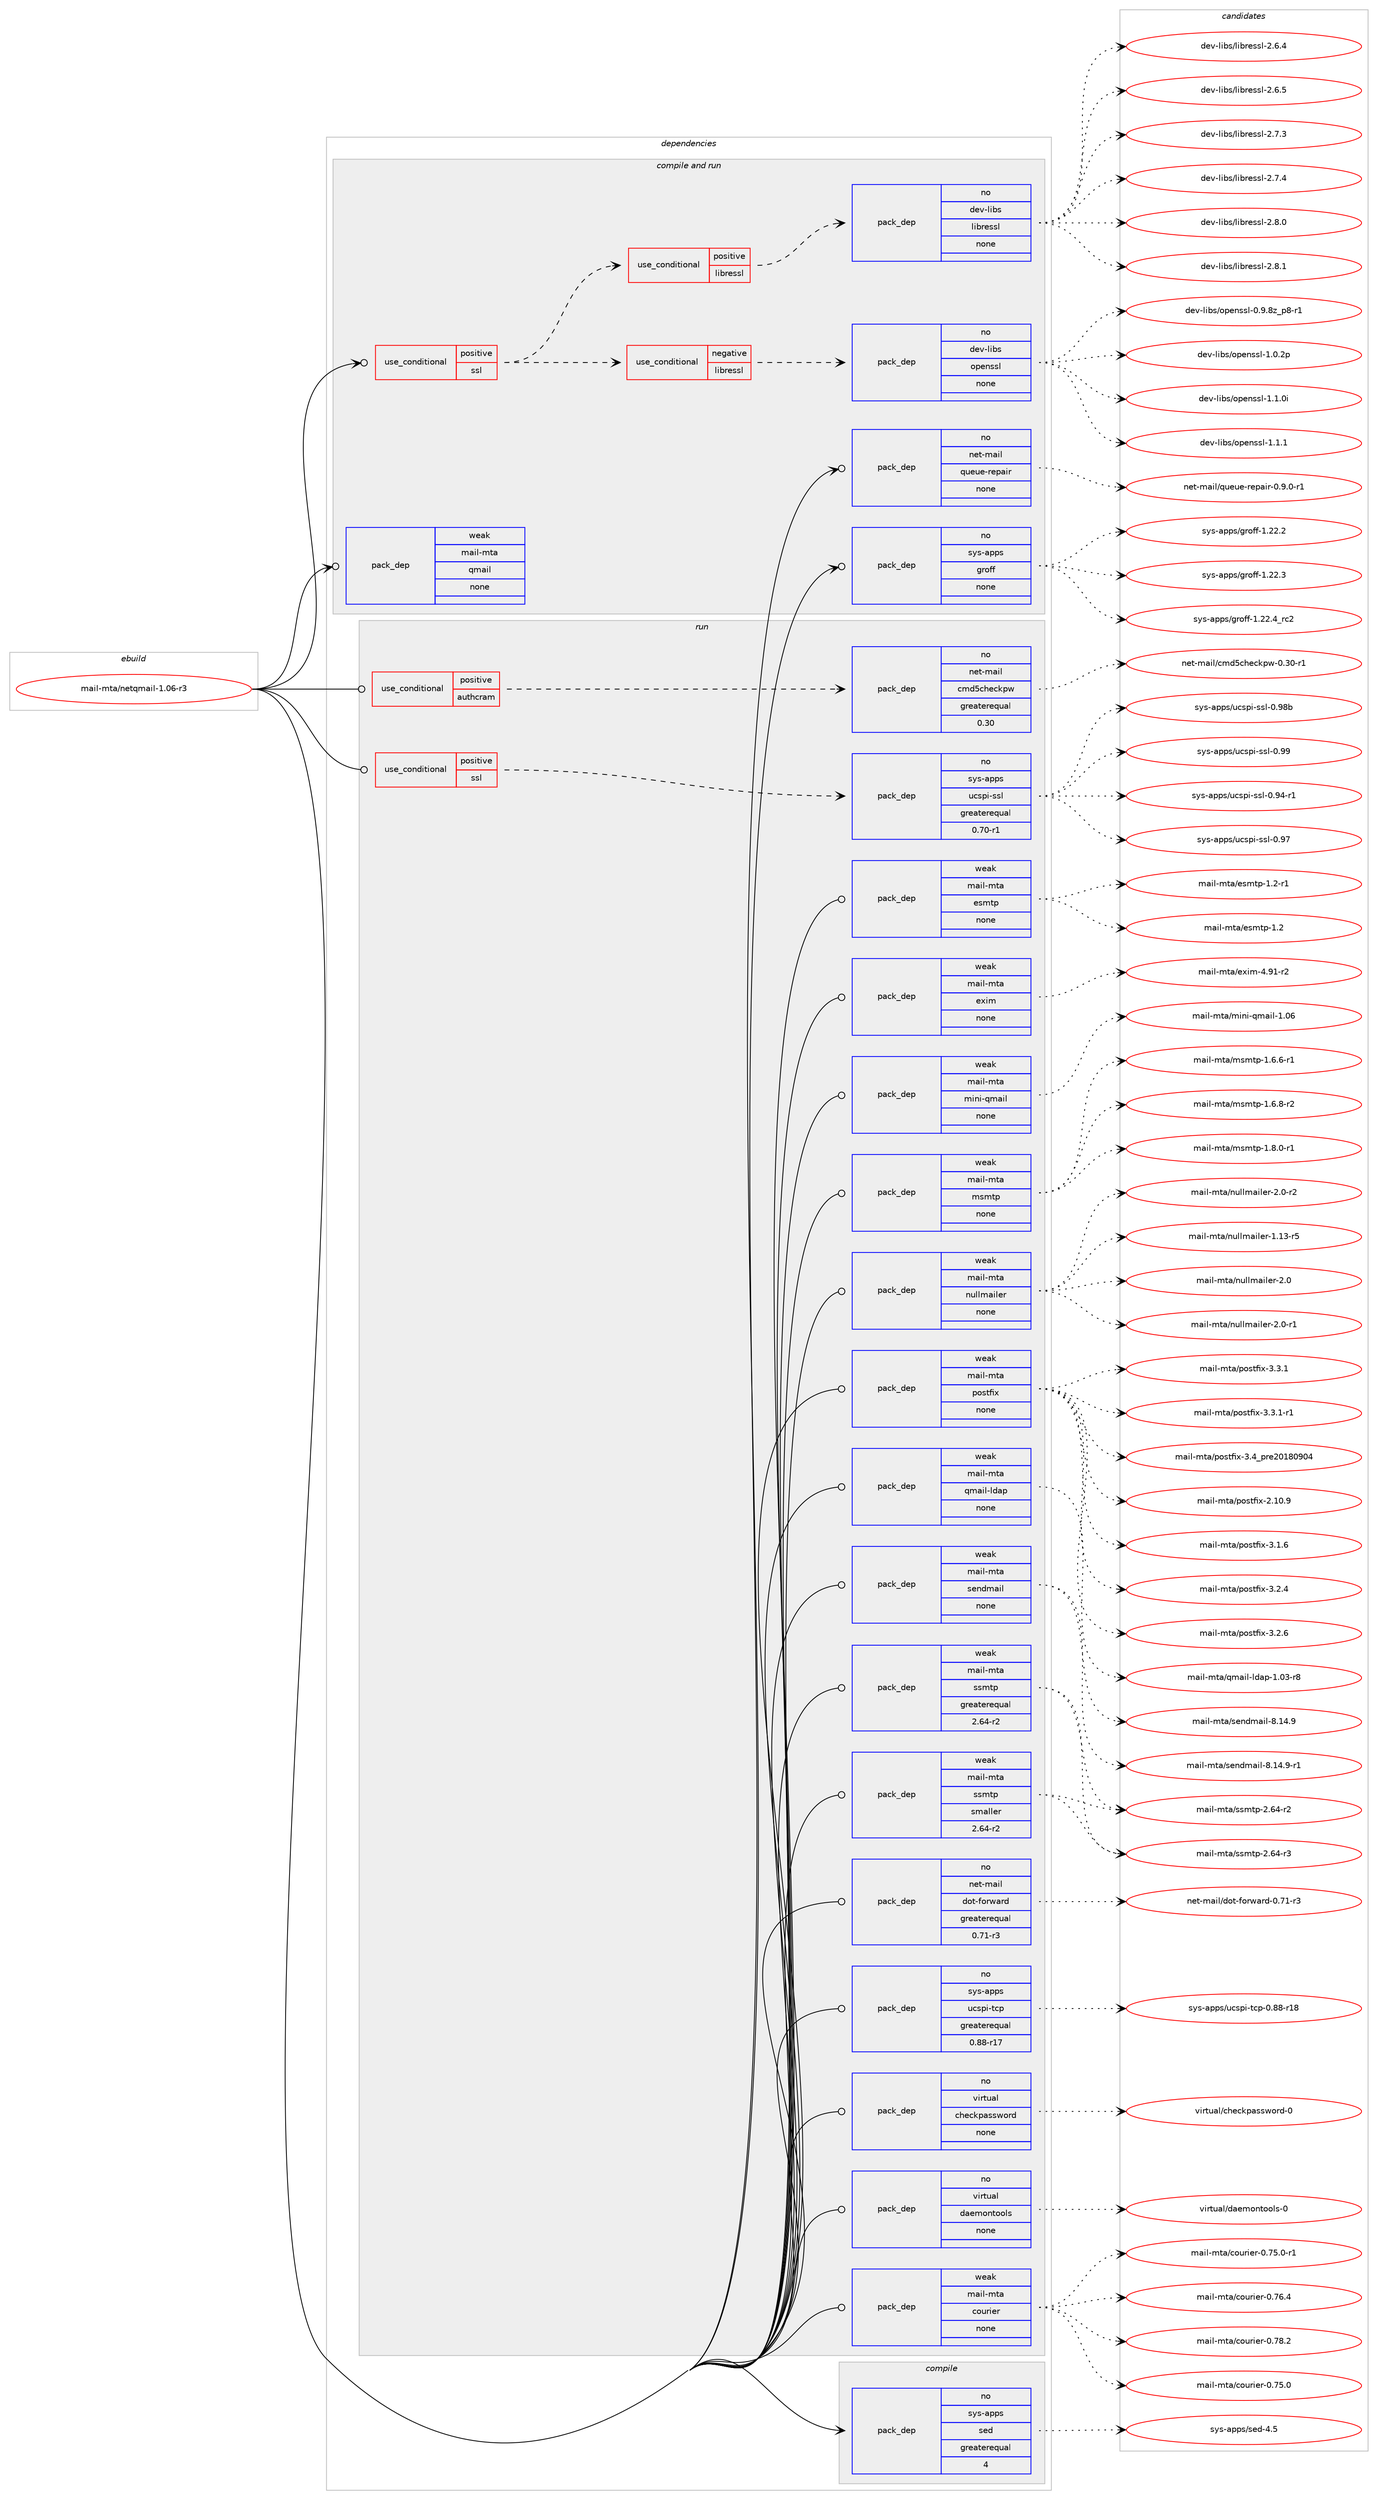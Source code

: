 digraph prolog {

# *************
# Graph options
# *************

newrank=true;
concentrate=true;
compound=true;
graph [rankdir=LR,fontname=Helvetica,fontsize=10,ranksep=1.5];#, ranksep=2.5, nodesep=0.2];
edge  [arrowhead=vee];
node  [fontname=Helvetica,fontsize=10];

# **********
# The ebuild
# **********

subgraph cluster_leftcol {
color=gray;
rank=same;
label=<<i>ebuild</i>>;
id [label="mail-mta/netqmail-1.06-r3", color=red, width=4, href="../mail-mta/netqmail-1.06-r3.svg"];
}

# ****************
# The dependencies
# ****************

subgraph cluster_midcol {
color=gray;
label=<<i>dependencies</i>>;
subgraph cluster_compile {
fillcolor="#eeeeee";
style=filled;
label=<<i>compile</i>>;
subgraph pack5581 {
dependency7203 [label=<<TABLE BORDER="0" CELLBORDER="1" CELLSPACING="0" CELLPADDING="4" WIDTH="220"><TR><TD ROWSPAN="6" CELLPADDING="30">pack_dep</TD></TR><TR><TD WIDTH="110">no</TD></TR><TR><TD>sys-apps</TD></TR><TR><TD>sed</TD></TR><TR><TD>greaterequal</TD></TR><TR><TD>4</TD></TR></TABLE>>, shape=none, color=blue];
}
id:e -> dependency7203:w [weight=20,style="solid",arrowhead="vee"];
}
subgraph cluster_compileandrun {
fillcolor="#eeeeee";
style=filled;
label=<<i>compile and run</i>>;
subgraph cond1476 {
dependency7204 [label=<<TABLE BORDER="0" CELLBORDER="1" CELLSPACING="0" CELLPADDING="4"><TR><TD ROWSPAN="3" CELLPADDING="10">use_conditional</TD></TR><TR><TD>positive</TD></TR><TR><TD>ssl</TD></TR></TABLE>>, shape=none, color=red];
subgraph cond1477 {
dependency7205 [label=<<TABLE BORDER="0" CELLBORDER="1" CELLSPACING="0" CELLPADDING="4"><TR><TD ROWSPAN="3" CELLPADDING="10">use_conditional</TD></TR><TR><TD>negative</TD></TR><TR><TD>libressl</TD></TR></TABLE>>, shape=none, color=red];
subgraph pack5582 {
dependency7206 [label=<<TABLE BORDER="0" CELLBORDER="1" CELLSPACING="0" CELLPADDING="4" WIDTH="220"><TR><TD ROWSPAN="6" CELLPADDING="30">pack_dep</TD></TR><TR><TD WIDTH="110">no</TD></TR><TR><TD>dev-libs</TD></TR><TR><TD>openssl</TD></TR><TR><TD>none</TD></TR><TR><TD></TD></TR></TABLE>>, shape=none, color=blue];
}
dependency7205:e -> dependency7206:w [weight=20,style="dashed",arrowhead="vee"];
}
dependency7204:e -> dependency7205:w [weight=20,style="dashed",arrowhead="vee"];
subgraph cond1478 {
dependency7207 [label=<<TABLE BORDER="0" CELLBORDER="1" CELLSPACING="0" CELLPADDING="4"><TR><TD ROWSPAN="3" CELLPADDING="10">use_conditional</TD></TR><TR><TD>positive</TD></TR><TR><TD>libressl</TD></TR></TABLE>>, shape=none, color=red];
subgraph pack5583 {
dependency7208 [label=<<TABLE BORDER="0" CELLBORDER="1" CELLSPACING="0" CELLPADDING="4" WIDTH="220"><TR><TD ROWSPAN="6" CELLPADDING="30">pack_dep</TD></TR><TR><TD WIDTH="110">no</TD></TR><TR><TD>dev-libs</TD></TR><TR><TD>libressl</TD></TR><TR><TD>none</TD></TR><TR><TD></TD></TR></TABLE>>, shape=none, color=blue];
}
dependency7207:e -> dependency7208:w [weight=20,style="dashed",arrowhead="vee"];
}
dependency7204:e -> dependency7207:w [weight=20,style="dashed",arrowhead="vee"];
}
id:e -> dependency7204:w [weight=20,style="solid",arrowhead="odotvee"];
subgraph pack5584 {
dependency7209 [label=<<TABLE BORDER="0" CELLBORDER="1" CELLSPACING="0" CELLPADDING="4" WIDTH="220"><TR><TD ROWSPAN="6" CELLPADDING="30">pack_dep</TD></TR><TR><TD WIDTH="110">no</TD></TR><TR><TD>net-mail</TD></TR><TR><TD>queue-repair</TD></TR><TR><TD>none</TD></TR><TR><TD></TD></TR></TABLE>>, shape=none, color=blue];
}
id:e -> dependency7209:w [weight=20,style="solid",arrowhead="odotvee"];
subgraph pack5585 {
dependency7210 [label=<<TABLE BORDER="0" CELLBORDER="1" CELLSPACING="0" CELLPADDING="4" WIDTH="220"><TR><TD ROWSPAN="6" CELLPADDING="30">pack_dep</TD></TR><TR><TD WIDTH="110">no</TD></TR><TR><TD>sys-apps</TD></TR><TR><TD>groff</TD></TR><TR><TD>none</TD></TR><TR><TD></TD></TR></TABLE>>, shape=none, color=blue];
}
id:e -> dependency7210:w [weight=20,style="solid",arrowhead="odotvee"];
subgraph pack5586 {
dependency7211 [label=<<TABLE BORDER="0" CELLBORDER="1" CELLSPACING="0" CELLPADDING="4" WIDTH="220"><TR><TD ROWSPAN="6" CELLPADDING="30">pack_dep</TD></TR><TR><TD WIDTH="110">weak</TD></TR><TR><TD>mail-mta</TD></TR><TR><TD>qmail</TD></TR><TR><TD>none</TD></TR><TR><TD></TD></TR></TABLE>>, shape=none, color=blue];
}
id:e -> dependency7211:w [weight=20,style="solid",arrowhead="odotvee"];
}
subgraph cluster_run {
fillcolor="#eeeeee";
style=filled;
label=<<i>run</i>>;
subgraph cond1479 {
dependency7212 [label=<<TABLE BORDER="0" CELLBORDER="1" CELLSPACING="0" CELLPADDING="4"><TR><TD ROWSPAN="3" CELLPADDING="10">use_conditional</TD></TR><TR><TD>positive</TD></TR><TR><TD>authcram</TD></TR></TABLE>>, shape=none, color=red];
subgraph pack5587 {
dependency7213 [label=<<TABLE BORDER="0" CELLBORDER="1" CELLSPACING="0" CELLPADDING="4" WIDTH="220"><TR><TD ROWSPAN="6" CELLPADDING="30">pack_dep</TD></TR><TR><TD WIDTH="110">no</TD></TR><TR><TD>net-mail</TD></TR><TR><TD>cmd5checkpw</TD></TR><TR><TD>greaterequal</TD></TR><TR><TD>0.30</TD></TR></TABLE>>, shape=none, color=blue];
}
dependency7212:e -> dependency7213:w [weight=20,style="dashed",arrowhead="vee"];
}
id:e -> dependency7212:w [weight=20,style="solid",arrowhead="odot"];
subgraph cond1480 {
dependency7214 [label=<<TABLE BORDER="0" CELLBORDER="1" CELLSPACING="0" CELLPADDING="4"><TR><TD ROWSPAN="3" CELLPADDING="10">use_conditional</TD></TR><TR><TD>positive</TD></TR><TR><TD>ssl</TD></TR></TABLE>>, shape=none, color=red];
subgraph pack5588 {
dependency7215 [label=<<TABLE BORDER="0" CELLBORDER="1" CELLSPACING="0" CELLPADDING="4" WIDTH="220"><TR><TD ROWSPAN="6" CELLPADDING="30">pack_dep</TD></TR><TR><TD WIDTH="110">no</TD></TR><TR><TD>sys-apps</TD></TR><TR><TD>ucspi-ssl</TD></TR><TR><TD>greaterequal</TD></TR><TR><TD>0.70-r1</TD></TR></TABLE>>, shape=none, color=blue];
}
dependency7214:e -> dependency7215:w [weight=20,style="dashed",arrowhead="vee"];
}
id:e -> dependency7214:w [weight=20,style="solid",arrowhead="odot"];
subgraph pack5589 {
dependency7216 [label=<<TABLE BORDER="0" CELLBORDER="1" CELLSPACING="0" CELLPADDING="4" WIDTH="220"><TR><TD ROWSPAN="6" CELLPADDING="30">pack_dep</TD></TR><TR><TD WIDTH="110">no</TD></TR><TR><TD>net-mail</TD></TR><TR><TD>dot-forward</TD></TR><TR><TD>greaterequal</TD></TR><TR><TD>0.71-r3</TD></TR></TABLE>>, shape=none, color=blue];
}
id:e -> dependency7216:w [weight=20,style="solid",arrowhead="odot"];
subgraph pack5590 {
dependency7217 [label=<<TABLE BORDER="0" CELLBORDER="1" CELLSPACING="0" CELLPADDING="4" WIDTH="220"><TR><TD ROWSPAN="6" CELLPADDING="30">pack_dep</TD></TR><TR><TD WIDTH="110">no</TD></TR><TR><TD>sys-apps</TD></TR><TR><TD>ucspi-tcp</TD></TR><TR><TD>greaterequal</TD></TR><TR><TD>0.88-r17</TD></TR></TABLE>>, shape=none, color=blue];
}
id:e -> dependency7217:w [weight=20,style="solid",arrowhead="odot"];
subgraph pack5591 {
dependency7218 [label=<<TABLE BORDER="0" CELLBORDER="1" CELLSPACING="0" CELLPADDING="4" WIDTH="220"><TR><TD ROWSPAN="6" CELLPADDING="30">pack_dep</TD></TR><TR><TD WIDTH="110">no</TD></TR><TR><TD>virtual</TD></TR><TR><TD>checkpassword</TD></TR><TR><TD>none</TD></TR><TR><TD></TD></TR></TABLE>>, shape=none, color=blue];
}
id:e -> dependency7218:w [weight=20,style="solid",arrowhead="odot"];
subgraph pack5592 {
dependency7219 [label=<<TABLE BORDER="0" CELLBORDER="1" CELLSPACING="0" CELLPADDING="4" WIDTH="220"><TR><TD ROWSPAN="6" CELLPADDING="30">pack_dep</TD></TR><TR><TD WIDTH="110">no</TD></TR><TR><TD>virtual</TD></TR><TR><TD>daemontools</TD></TR><TR><TD>none</TD></TR><TR><TD></TD></TR></TABLE>>, shape=none, color=blue];
}
id:e -> dependency7219:w [weight=20,style="solid",arrowhead="odot"];
subgraph pack5593 {
dependency7220 [label=<<TABLE BORDER="0" CELLBORDER="1" CELLSPACING="0" CELLPADDING="4" WIDTH="220"><TR><TD ROWSPAN="6" CELLPADDING="30">pack_dep</TD></TR><TR><TD WIDTH="110">weak</TD></TR><TR><TD>mail-mta</TD></TR><TR><TD>courier</TD></TR><TR><TD>none</TD></TR><TR><TD></TD></TR></TABLE>>, shape=none, color=blue];
}
id:e -> dependency7220:w [weight=20,style="solid",arrowhead="odot"];
subgraph pack5594 {
dependency7221 [label=<<TABLE BORDER="0" CELLBORDER="1" CELLSPACING="0" CELLPADDING="4" WIDTH="220"><TR><TD ROWSPAN="6" CELLPADDING="30">pack_dep</TD></TR><TR><TD WIDTH="110">weak</TD></TR><TR><TD>mail-mta</TD></TR><TR><TD>esmtp</TD></TR><TR><TD>none</TD></TR><TR><TD></TD></TR></TABLE>>, shape=none, color=blue];
}
id:e -> dependency7221:w [weight=20,style="solid",arrowhead="odot"];
subgraph pack5595 {
dependency7222 [label=<<TABLE BORDER="0" CELLBORDER="1" CELLSPACING="0" CELLPADDING="4" WIDTH="220"><TR><TD ROWSPAN="6" CELLPADDING="30">pack_dep</TD></TR><TR><TD WIDTH="110">weak</TD></TR><TR><TD>mail-mta</TD></TR><TR><TD>exim</TD></TR><TR><TD>none</TD></TR><TR><TD></TD></TR></TABLE>>, shape=none, color=blue];
}
id:e -> dependency7222:w [weight=20,style="solid",arrowhead="odot"];
subgraph pack5596 {
dependency7223 [label=<<TABLE BORDER="0" CELLBORDER="1" CELLSPACING="0" CELLPADDING="4" WIDTH="220"><TR><TD ROWSPAN="6" CELLPADDING="30">pack_dep</TD></TR><TR><TD WIDTH="110">weak</TD></TR><TR><TD>mail-mta</TD></TR><TR><TD>mini-qmail</TD></TR><TR><TD>none</TD></TR><TR><TD></TD></TR></TABLE>>, shape=none, color=blue];
}
id:e -> dependency7223:w [weight=20,style="solid",arrowhead="odot"];
subgraph pack5597 {
dependency7224 [label=<<TABLE BORDER="0" CELLBORDER="1" CELLSPACING="0" CELLPADDING="4" WIDTH="220"><TR><TD ROWSPAN="6" CELLPADDING="30">pack_dep</TD></TR><TR><TD WIDTH="110">weak</TD></TR><TR><TD>mail-mta</TD></TR><TR><TD>msmtp</TD></TR><TR><TD>none</TD></TR><TR><TD></TD></TR></TABLE>>, shape=none, color=blue];
}
id:e -> dependency7224:w [weight=20,style="solid",arrowhead="odot"];
subgraph pack5598 {
dependency7225 [label=<<TABLE BORDER="0" CELLBORDER="1" CELLSPACING="0" CELLPADDING="4" WIDTH="220"><TR><TD ROWSPAN="6" CELLPADDING="30">pack_dep</TD></TR><TR><TD WIDTH="110">weak</TD></TR><TR><TD>mail-mta</TD></TR><TR><TD>nullmailer</TD></TR><TR><TD>none</TD></TR><TR><TD></TD></TR></TABLE>>, shape=none, color=blue];
}
id:e -> dependency7225:w [weight=20,style="solid",arrowhead="odot"];
subgraph pack5599 {
dependency7226 [label=<<TABLE BORDER="0" CELLBORDER="1" CELLSPACING="0" CELLPADDING="4" WIDTH="220"><TR><TD ROWSPAN="6" CELLPADDING="30">pack_dep</TD></TR><TR><TD WIDTH="110">weak</TD></TR><TR><TD>mail-mta</TD></TR><TR><TD>postfix</TD></TR><TR><TD>none</TD></TR><TR><TD></TD></TR></TABLE>>, shape=none, color=blue];
}
id:e -> dependency7226:w [weight=20,style="solid",arrowhead="odot"];
subgraph pack5600 {
dependency7227 [label=<<TABLE BORDER="0" CELLBORDER="1" CELLSPACING="0" CELLPADDING="4" WIDTH="220"><TR><TD ROWSPAN="6" CELLPADDING="30">pack_dep</TD></TR><TR><TD WIDTH="110">weak</TD></TR><TR><TD>mail-mta</TD></TR><TR><TD>qmail-ldap</TD></TR><TR><TD>none</TD></TR><TR><TD></TD></TR></TABLE>>, shape=none, color=blue];
}
id:e -> dependency7227:w [weight=20,style="solid",arrowhead="odot"];
subgraph pack5601 {
dependency7228 [label=<<TABLE BORDER="0" CELLBORDER="1" CELLSPACING="0" CELLPADDING="4" WIDTH="220"><TR><TD ROWSPAN="6" CELLPADDING="30">pack_dep</TD></TR><TR><TD WIDTH="110">weak</TD></TR><TR><TD>mail-mta</TD></TR><TR><TD>sendmail</TD></TR><TR><TD>none</TD></TR><TR><TD></TD></TR></TABLE>>, shape=none, color=blue];
}
id:e -> dependency7228:w [weight=20,style="solid",arrowhead="odot"];
subgraph pack5602 {
dependency7229 [label=<<TABLE BORDER="0" CELLBORDER="1" CELLSPACING="0" CELLPADDING="4" WIDTH="220"><TR><TD ROWSPAN="6" CELLPADDING="30">pack_dep</TD></TR><TR><TD WIDTH="110">weak</TD></TR><TR><TD>mail-mta</TD></TR><TR><TD>ssmtp</TD></TR><TR><TD>greaterequal</TD></TR><TR><TD>2.64-r2</TD></TR></TABLE>>, shape=none, color=blue];
}
id:e -> dependency7229:w [weight=20,style="solid",arrowhead="odot"];
subgraph pack5603 {
dependency7230 [label=<<TABLE BORDER="0" CELLBORDER="1" CELLSPACING="0" CELLPADDING="4" WIDTH="220"><TR><TD ROWSPAN="6" CELLPADDING="30">pack_dep</TD></TR><TR><TD WIDTH="110">weak</TD></TR><TR><TD>mail-mta</TD></TR><TR><TD>ssmtp</TD></TR><TR><TD>smaller</TD></TR><TR><TD>2.64-r2</TD></TR></TABLE>>, shape=none, color=blue];
}
id:e -> dependency7230:w [weight=20,style="solid",arrowhead="odot"];
}
}

# **************
# The candidates
# **************

subgraph cluster_choices {
rank=same;
color=gray;
label=<<i>candidates</i>>;

subgraph choice5581 {
color=black;
nodesep=1;
choice11512111545971121121154711510110045524653 [label="sys-apps/sed-4.5", color=red, width=4,href="../sys-apps/sed-4.5.svg"];
dependency7203:e -> choice11512111545971121121154711510110045524653:w [style=dotted,weight="100"];
}
subgraph choice5582 {
color=black;
nodesep=1;
choice10010111845108105981154711111210111011511510845484657465612295112564511449 [label="dev-libs/openssl-0.9.8z_p8-r1", color=red, width=4,href="../dev-libs/openssl-0.9.8z_p8-r1.svg"];
choice100101118451081059811547111112101110115115108454946484650112 [label="dev-libs/openssl-1.0.2p", color=red, width=4,href="../dev-libs/openssl-1.0.2p.svg"];
choice100101118451081059811547111112101110115115108454946494648105 [label="dev-libs/openssl-1.1.0i", color=red, width=4,href="../dev-libs/openssl-1.1.0i.svg"];
choice100101118451081059811547111112101110115115108454946494649 [label="dev-libs/openssl-1.1.1", color=red, width=4,href="../dev-libs/openssl-1.1.1.svg"];
dependency7206:e -> choice10010111845108105981154711111210111011511510845484657465612295112564511449:w [style=dotted,weight="100"];
dependency7206:e -> choice100101118451081059811547111112101110115115108454946484650112:w [style=dotted,weight="100"];
dependency7206:e -> choice100101118451081059811547111112101110115115108454946494648105:w [style=dotted,weight="100"];
dependency7206:e -> choice100101118451081059811547111112101110115115108454946494649:w [style=dotted,weight="100"];
}
subgraph choice5583 {
color=black;
nodesep=1;
choice10010111845108105981154710810598114101115115108455046544652 [label="dev-libs/libressl-2.6.4", color=red, width=4,href="../dev-libs/libressl-2.6.4.svg"];
choice10010111845108105981154710810598114101115115108455046544653 [label="dev-libs/libressl-2.6.5", color=red, width=4,href="../dev-libs/libressl-2.6.5.svg"];
choice10010111845108105981154710810598114101115115108455046554651 [label="dev-libs/libressl-2.7.3", color=red, width=4,href="../dev-libs/libressl-2.7.3.svg"];
choice10010111845108105981154710810598114101115115108455046554652 [label="dev-libs/libressl-2.7.4", color=red, width=4,href="../dev-libs/libressl-2.7.4.svg"];
choice10010111845108105981154710810598114101115115108455046564648 [label="dev-libs/libressl-2.8.0", color=red, width=4,href="../dev-libs/libressl-2.8.0.svg"];
choice10010111845108105981154710810598114101115115108455046564649 [label="dev-libs/libressl-2.8.1", color=red, width=4,href="../dev-libs/libressl-2.8.1.svg"];
dependency7208:e -> choice10010111845108105981154710810598114101115115108455046544652:w [style=dotted,weight="100"];
dependency7208:e -> choice10010111845108105981154710810598114101115115108455046544653:w [style=dotted,weight="100"];
dependency7208:e -> choice10010111845108105981154710810598114101115115108455046554651:w [style=dotted,weight="100"];
dependency7208:e -> choice10010111845108105981154710810598114101115115108455046554652:w [style=dotted,weight="100"];
dependency7208:e -> choice10010111845108105981154710810598114101115115108455046564648:w [style=dotted,weight="100"];
dependency7208:e -> choice10010111845108105981154710810598114101115115108455046564649:w [style=dotted,weight="100"];
}
subgraph choice5584 {
color=black;
nodesep=1;
choice11010111645109971051084711311710111710145114101112971051144548465746484511449 [label="net-mail/queue-repair-0.9.0-r1", color=red, width=4,href="../net-mail/queue-repair-0.9.0-r1.svg"];
dependency7209:e -> choice11010111645109971051084711311710111710145114101112971051144548465746484511449:w [style=dotted,weight="100"];
}
subgraph choice5585 {
color=black;
nodesep=1;
choice11512111545971121121154710311411110210245494650504650 [label="sys-apps/groff-1.22.2", color=red, width=4,href="../sys-apps/groff-1.22.2.svg"];
choice11512111545971121121154710311411110210245494650504651 [label="sys-apps/groff-1.22.3", color=red, width=4,href="../sys-apps/groff-1.22.3.svg"];
choice11512111545971121121154710311411110210245494650504652951149950 [label="sys-apps/groff-1.22.4_rc2", color=red, width=4,href="../sys-apps/groff-1.22.4_rc2.svg"];
dependency7210:e -> choice11512111545971121121154710311411110210245494650504650:w [style=dotted,weight="100"];
dependency7210:e -> choice11512111545971121121154710311411110210245494650504651:w [style=dotted,weight="100"];
dependency7210:e -> choice11512111545971121121154710311411110210245494650504652951149950:w [style=dotted,weight="100"];
}
subgraph choice5586 {
color=black;
nodesep=1;
}
subgraph choice5587 {
color=black;
nodesep=1;
choice1101011164510997105108479910910053991041019910711211945484651484511449 [label="net-mail/cmd5checkpw-0.30-r1", color=red, width=4,href="../net-mail/cmd5checkpw-0.30-r1.svg"];
dependency7213:e -> choice1101011164510997105108479910910053991041019910711211945484651484511449:w [style=dotted,weight="100"];
}
subgraph choice5588 {
color=black;
nodesep=1;
choice115121115459711211211547117991151121054511511510845484657524511449 [label="sys-apps/ucspi-ssl-0.94-r1", color=red, width=4,href="../sys-apps/ucspi-ssl-0.94-r1.svg"];
choice11512111545971121121154711799115112105451151151084548465755 [label="sys-apps/ucspi-ssl-0.97", color=red, width=4,href="../sys-apps/ucspi-ssl-0.97.svg"];
choice1151211154597112112115471179911511210545115115108454846575698 [label="sys-apps/ucspi-ssl-0.98b", color=red, width=4,href="../sys-apps/ucspi-ssl-0.98b.svg"];
choice11512111545971121121154711799115112105451151151084548465757 [label="sys-apps/ucspi-ssl-0.99", color=red, width=4,href="../sys-apps/ucspi-ssl-0.99.svg"];
dependency7215:e -> choice115121115459711211211547117991151121054511511510845484657524511449:w [style=dotted,weight="100"];
dependency7215:e -> choice11512111545971121121154711799115112105451151151084548465755:w [style=dotted,weight="100"];
dependency7215:e -> choice1151211154597112112115471179911511210545115115108454846575698:w [style=dotted,weight="100"];
dependency7215:e -> choice11512111545971121121154711799115112105451151151084548465757:w [style=dotted,weight="100"];
}
subgraph choice5589 {
color=black;
nodesep=1;
choice110101116451099710510847100111116451021111141199711410045484655494511451 [label="net-mail/dot-forward-0.71-r3", color=red, width=4,href="../net-mail/dot-forward-0.71-r3.svg"];
dependency7216:e -> choice110101116451099710510847100111116451021111141199711410045484655494511451:w [style=dotted,weight="100"];
}
subgraph choice5590 {
color=black;
nodesep=1;
choice1151211154597112112115471179911511210545116991124548465656451144956 [label="sys-apps/ucspi-tcp-0.88-r18", color=red, width=4,href="../sys-apps/ucspi-tcp-0.88-r18.svg"];
dependency7217:e -> choice1151211154597112112115471179911511210545116991124548465656451144956:w [style=dotted,weight="100"];
}
subgraph choice5591 {
color=black;
nodesep=1;
choice11810511411611797108479910410199107112971151151191111141004548 [label="virtual/checkpassword-0", color=red, width=4,href="../virtual/checkpassword-0.svg"];
dependency7218:e -> choice11810511411611797108479910410199107112971151151191111141004548:w [style=dotted,weight="100"];
}
subgraph choice5592 {
color=black;
nodesep=1;
choice1181051141161179710847100971011091111101161111111081154548 [label="virtual/daemontools-0", color=red, width=4,href="../virtual/daemontools-0.svg"];
dependency7219:e -> choice1181051141161179710847100971011091111101161111111081154548:w [style=dotted,weight="100"];
}
subgraph choice5593 {
color=black;
nodesep=1;
choice109971051084510911697479911111711410510111445484655534648 [label="mail-mta/courier-0.75.0", color=red, width=4,href="../mail-mta/courier-0.75.0.svg"];
choice1099710510845109116974799111117114105101114454846555346484511449 [label="mail-mta/courier-0.75.0-r1", color=red, width=4,href="../mail-mta/courier-0.75.0-r1.svg"];
choice109971051084510911697479911111711410510111445484655544652 [label="mail-mta/courier-0.76.4", color=red, width=4,href="../mail-mta/courier-0.76.4.svg"];
choice109971051084510911697479911111711410510111445484655564650 [label="mail-mta/courier-0.78.2", color=red, width=4,href="../mail-mta/courier-0.78.2.svg"];
dependency7220:e -> choice109971051084510911697479911111711410510111445484655534648:w [style=dotted,weight="100"];
dependency7220:e -> choice1099710510845109116974799111117114105101114454846555346484511449:w [style=dotted,weight="100"];
dependency7220:e -> choice109971051084510911697479911111711410510111445484655544652:w [style=dotted,weight="100"];
dependency7220:e -> choice109971051084510911697479911111711410510111445484655564650:w [style=dotted,weight="100"];
}
subgraph choice5594 {
color=black;
nodesep=1;
choice1099710510845109116974710111510911611245494650 [label="mail-mta/esmtp-1.2", color=red, width=4,href="../mail-mta/esmtp-1.2.svg"];
choice10997105108451091169747101115109116112454946504511449 [label="mail-mta/esmtp-1.2-r1", color=red, width=4,href="../mail-mta/esmtp-1.2-r1.svg"];
dependency7221:e -> choice1099710510845109116974710111510911611245494650:w [style=dotted,weight="100"];
dependency7221:e -> choice10997105108451091169747101115109116112454946504511449:w [style=dotted,weight="100"];
}
subgraph choice5595 {
color=black;
nodesep=1;
choice1099710510845109116974710112010510945524657494511450 [label="mail-mta/exim-4.91-r2", color=red, width=4,href="../mail-mta/exim-4.91-r2.svg"];
dependency7222:e -> choice1099710510845109116974710112010510945524657494511450:w [style=dotted,weight="100"];
}
subgraph choice5596 {
color=black;
nodesep=1;
choice1099710510845109116974710910511010545113109971051084549464854 [label="mail-mta/mini-qmail-1.06", color=red, width=4,href="../mail-mta/mini-qmail-1.06.svg"];
dependency7223:e -> choice1099710510845109116974710910511010545113109971051084549464854:w [style=dotted,weight="100"];
}
subgraph choice5597 {
color=black;
nodesep=1;
choice109971051084510911697471091151091161124549465446544511449 [label="mail-mta/msmtp-1.6.6-r1", color=red, width=4,href="../mail-mta/msmtp-1.6.6-r1.svg"];
choice109971051084510911697471091151091161124549465446564511450 [label="mail-mta/msmtp-1.6.8-r2", color=red, width=4,href="../mail-mta/msmtp-1.6.8-r2.svg"];
choice109971051084510911697471091151091161124549465646484511449 [label="mail-mta/msmtp-1.8.0-r1", color=red, width=4,href="../mail-mta/msmtp-1.8.0-r1.svg"];
dependency7224:e -> choice109971051084510911697471091151091161124549465446544511449:w [style=dotted,weight="100"];
dependency7224:e -> choice109971051084510911697471091151091161124549465446564511450:w [style=dotted,weight="100"];
dependency7224:e -> choice109971051084510911697471091151091161124549465646484511449:w [style=dotted,weight="100"];
}
subgraph choice5598 {
color=black;
nodesep=1;
choice109971051084510911697471101171081081099710510810111445494649514511453 [label="mail-mta/nullmailer-1.13-r5", color=red, width=4,href="../mail-mta/nullmailer-1.13-r5.svg"];
choice109971051084510911697471101171081081099710510810111445504648 [label="mail-mta/nullmailer-2.0", color=red, width=4,href="../mail-mta/nullmailer-2.0.svg"];
choice1099710510845109116974711011710810810997105108101114455046484511449 [label="mail-mta/nullmailer-2.0-r1", color=red, width=4,href="../mail-mta/nullmailer-2.0-r1.svg"];
choice1099710510845109116974711011710810810997105108101114455046484511450 [label="mail-mta/nullmailer-2.0-r2", color=red, width=4,href="../mail-mta/nullmailer-2.0-r2.svg"];
dependency7225:e -> choice109971051084510911697471101171081081099710510810111445494649514511453:w [style=dotted,weight="100"];
dependency7225:e -> choice109971051084510911697471101171081081099710510810111445504648:w [style=dotted,weight="100"];
dependency7225:e -> choice1099710510845109116974711011710810810997105108101114455046484511449:w [style=dotted,weight="100"];
dependency7225:e -> choice1099710510845109116974711011710810810997105108101114455046484511450:w [style=dotted,weight="100"];
}
subgraph choice5599 {
color=black;
nodesep=1;
choice1099710510845109116974711211111511610210512045504649484657 [label="mail-mta/postfix-2.10.9", color=red, width=4,href="../mail-mta/postfix-2.10.9.svg"];
choice10997105108451091169747112111115116102105120455146494654 [label="mail-mta/postfix-3.1.6", color=red, width=4,href="../mail-mta/postfix-3.1.6.svg"];
choice10997105108451091169747112111115116102105120455146504652 [label="mail-mta/postfix-3.2.4", color=red, width=4,href="../mail-mta/postfix-3.2.4.svg"];
choice10997105108451091169747112111115116102105120455146504654 [label="mail-mta/postfix-3.2.6", color=red, width=4,href="../mail-mta/postfix-3.2.6.svg"];
choice10997105108451091169747112111115116102105120455146514649 [label="mail-mta/postfix-3.3.1", color=red, width=4,href="../mail-mta/postfix-3.3.1.svg"];
choice109971051084510911697471121111151161021051204551465146494511449 [label="mail-mta/postfix-3.3.1-r1", color=red, width=4,href="../mail-mta/postfix-3.3.1-r1.svg"];
choice1099710510845109116974711211111511610210512045514652951121141015048495648574852 [label="mail-mta/postfix-3.4_pre20180904", color=red, width=4,href="../mail-mta/postfix-3.4_pre20180904.svg"];
dependency7226:e -> choice1099710510845109116974711211111511610210512045504649484657:w [style=dotted,weight="100"];
dependency7226:e -> choice10997105108451091169747112111115116102105120455146494654:w [style=dotted,weight="100"];
dependency7226:e -> choice10997105108451091169747112111115116102105120455146504652:w [style=dotted,weight="100"];
dependency7226:e -> choice10997105108451091169747112111115116102105120455146504654:w [style=dotted,weight="100"];
dependency7226:e -> choice10997105108451091169747112111115116102105120455146514649:w [style=dotted,weight="100"];
dependency7226:e -> choice109971051084510911697471121111151161021051204551465146494511449:w [style=dotted,weight="100"];
dependency7226:e -> choice1099710510845109116974711211111511610210512045514652951121141015048495648574852:w [style=dotted,weight="100"];
}
subgraph choice5600 {
color=black;
nodesep=1;
choice1099710510845109116974711310997105108451081009711245494648514511456 [label="mail-mta/qmail-ldap-1.03-r8", color=red, width=4,href="../mail-mta/qmail-ldap-1.03-r8.svg"];
dependency7227:e -> choice1099710510845109116974711310997105108451081009711245494648514511456:w [style=dotted,weight="100"];
}
subgraph choice5601 {
color=black;
nodesep=1;
choice109971051084510911697471151011101001099710510845564649524657 [label="mail-mta/sendmail-8.14.9", color=red, width=4,href="../mail-mta/sendmail-8.14.9.svg"];
choice1099710510845109116974711510111010010997105108455646495246574511449 [label="mail-mta/sendmail-8.14.9-r1", color=red, width=4,href="../mail-mta/sendmail-8.14.9-r1.svg"];
dependency7228:e -> choice109971051084510911697471151011101001099710510845564649524657:w [style=dotted,weight="100"];
dependency7228:e -> choice1099710510845109116974711510111010010997105108455646495246574511449:w [style=dotted,weight="100"];
}
subgraph choice5602 {
color=black;
nodesep=1;
choice1099710510845109116974711511510911611245504654524511450 [label="mail-mta/ssmtp-2.64-r2", color=red, width=4,href="../mail-mta/ssmtp-2.64-r2.svg"];
choice1099710510845109116974711511510911611245504654524511451 [label="mail-mta/ssmtp-2.64-r3", color=red, width=4,href="../mail-mta/ssmtp-2.64-r3.svg"];
dependency7229:e -> choice1099710510845109116974711511510911611245504654524511450:w [style=dotted,weight="100"];
dependency7229:e -> choice1099710510845109116974711511510911611245504654524511451:w [style=dotted,weight="100"];
}
subgraph choice5603 {
color=black;
nodesep=1;
choice1099710510845109116974711511510911611245504654524511450 [label="mail-mta/ssmtp-2.64-r2", color=red, width=4,href="../mail-mta/ssmtp-2.64-r2.svg"];
choice1099710510845109116974711511510911611245504654524511451 [label="mail-mta/ssmtp-2.64-r3", color=red, width=4,href="../mail-mta/ssmtp-2.64-r3.svg"];
dependency7230:e -> choice1099710510845109116974711511510911611245504654524511450:w [style=dotted,weight="100"];
dependency7230:e -> choice1099710510845109116974711511510911611245504654524511451:w [style=dotted,weight="100"];
}
}

}

